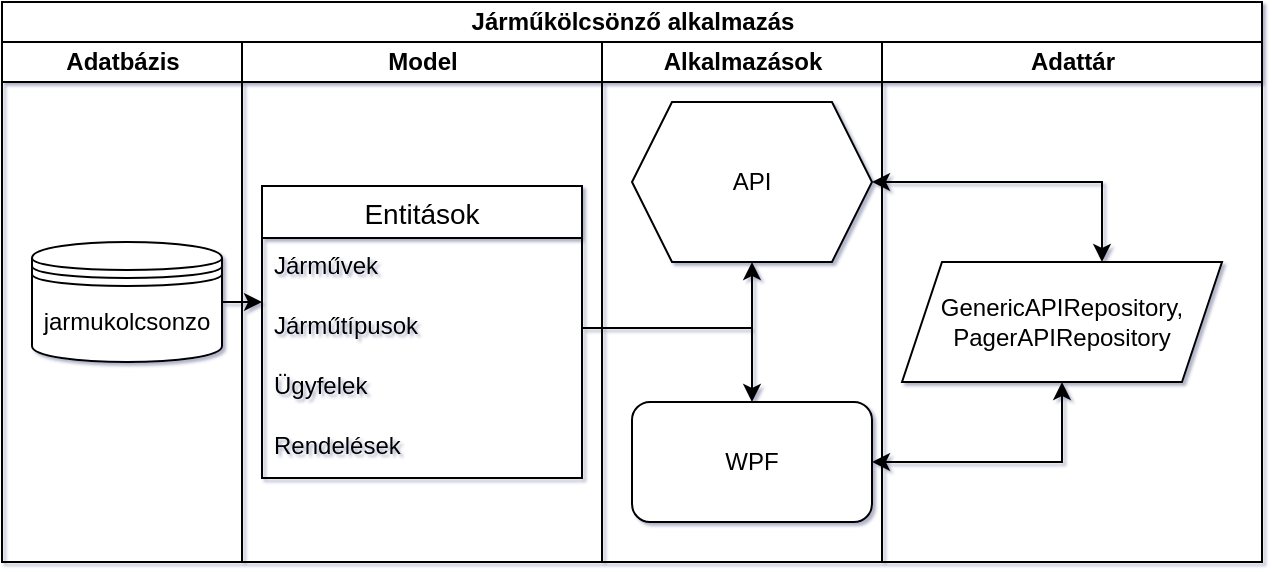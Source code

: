 <mxfile version="20.8.20" type="device"><diagram name="1 oldal" id="AJOT0VAI-AvQM6oFEjhn"><mxGraphModel dx="925" dy="3408" grid="1" gridSize="10" guides="1" tooltips="1" connect="1" arrows="1" fold="1" page="1" pageScale="1" pageWidth="827" pageHeight="583" background="none" math="0" shadow="1"><root><mxCell id="0"/><mxCell id="1" parent="0"/><mxCell id="NZJP_2vwE1HcUL2nS-dc-12" value="Járműkölcsönző alkalmazás" style="swimlane;childLayout=stackLayout;resizeParent=1;resizeParentMax=0;startSize=20;html=1;" vertex="1" parent="1"><mxGeometry x="10" y="-2900" width="630" height="280" as="geometry"><mxRectangle x="180" y="-1160" width="200" height="30" as="alternateBounds"/></mxGeometry></mxCell><mxCell id="NZJP_2vwE1HcUL2nS-dc-13" value="Adatbázis" style="swimlane;startSize=20;html=1;" vertex="1" parent="NZJP_2vwE1HcUL2nS-dc-12"><mxGeometry y="20" width="120" height="260" as="geometry"/></mxCell><mxCell id="NZJP_2vwE1HcUL2nS-dc-16" value="jarmukolcsonzo" style="shape=datastore;whiteSpace=wrap;html=1;" vertex="1" parent="NZJP_2vwE1HcUL2nS-dc-13"><mxGeometry x="15" y="100" width="95" height="60" as="geometry"/></mxCell><mxCell id="NZJP_2vwE1HcUL2nS-dc-14" value="Model" style="swimlane;startSize=20;html=1;" vertex="1" parent="NZJP_2vwE1HcUL2nS-dc-12"><mxGeometry x="120" y="20" width="180" height="260" as="geometry"/></mxCell><mxCell id="NZJP_2vwE1HcUL2nS-dc-40" value="Entitások" style="swimlane;fontStyle=0;childLayout=stackLayout;horizontal=1;startSize=26;horizontalStack=0;resizeParent=1;resizeParentMax=0;resizeLast=0;collapsible=1;marginBottom=0;align=center;fontSize=14;" vertex="1" parent="NZJP_2vwE1HcUL2nS-dc-14"><mxGeometry x="10.0" y="72" width="160" height="146" as="geometry"/></mxCell><mxCell id="NZJP_2vwE1HcUL2nS-dc-41" value="Járművek" style="text;strokeColor=none;fillColor=none;spacingLeft=4;spacingRight=4;overflow=hidden;rotatable=0;points=[[0,0.5],[1,0.5]];portConstraint=eastwest;fontSize=12;" vertex="1" parent="NZJP_2vwE1HcUL2nS-dc-40"><mxGeometry y="26" width="160" height="30" as="geometry"/></mxCell><mxCell id="NZJP_2vwE1HcUL2nS-dc-42" value="Járműtípusok" style="text;strokeColor=none;fillColor=none;spacingLeft=4;spacingRight=4;overflow=hidden;rotatable=0;points=[[0,0.5],[1,0.5]];portConstraint=eastwest;fontSize=12;" vertex="1" parent="NZJP_2vwE1HcUL2nS-dc-40"><mxGeometry y="56" width="160" height="30" as="geometry"/></mxCell><mxCell id="NZJP_2vwE1HcUL2nS-dc-43" value="Ügyfelek" style="text;strokeColor=none;fillColor=none;spacingLeft=4;spacingRight=4;overflow=hidden;rotatable=0;points=[[0,0.5],[1,0.5]];portConstraint=eastwest;fontSize=12;" vertex="1" parent="NZJP_2vwE1HcUL2nS-dc-40"><mxGeometry y="86" width="160" height="30" as="geometry"/></mxCell><mxCell id="NZJP_2vwE1HcUL2nS-dc-44" value="Rendelések" style="text;strokeColor=none;fillColor=none;spacingLeft=4;spacingRight=4;overflow=hidden;rotatable=0;points=[[0,0.5],[1,0.5]];portConstraint=eastwest;fontSize=12;" vertex="1" parent="NZJP_2vwE1HcUL2nS-dc-40"><mxGeometry y="116" width="160" height="30" as="geometry"/></mxCell><mxCell id="NZJP_2vwE1HcUL2nS-dc-15" value="Alkalmazások" style="swimlane;startSize=20;html=1;" vertex="1" parent="NZJP_2vwE1HcUL2nS-dc-12"><mxGeometry x="300" y="20" width="140" height="260" as="geometry"/></mxCell><mxCell id="NZJP_2vwE1HcUL2nS-dc-49" value="API" style="shape=hexagon;perimeter=hexagonPerimeter2;whiteSpace=wrap;html=1;fixedSize=1;" vertex="1" parent="NZJP_2vwE1HcUL2nS-dc-15"><mxGeometry x="15.0" y="30" width="120" height="80" as="geometry"/></mxCell><mxCell id="NZJP_2vwE1HcUL2nS-dc-51" value="WPF" style="rounded=1;whiteSpace=wrap;html=1;" vertex="1" parent="NZJP_2vwE1HcUL2nS-dc-15"><mxGeometry x="15.0" y="180" width="120" height="60" as="geometry"/></mxCell><mxCell id="NZJP_2vwE1HcUL2nS-dc-17" value="Adattár" style="swimlane;startSize=20;html=1;" vertex="1" parent="NZJP_2vwE1HcUL2nS-dc-12"><mxGeometry x="440" y="20" width="190" height="260" as="geometry"/></mxCell><mxCell id="NZJP_2vwE1HcUL2nS-dc-50" value="GenericAPIRepository,&lt;br&gt;PagerAPIRepository" style="shape=parallelogram;perimeter=parallelogramPerimeter;whiteSpace=wrap;html=1;fixedSize=1;" vertex="1" parent="NZJP_2vwE1HcUL2nS-dc-17"><mxGeometry x="10" y="110" width="160" height="60" as="geometry"/></mxCell><mxCell id="NZJP_2vwE1HcUL2nS-dc-45" value="" style="edgeStyle=orthogonalEdgeStyle;rounded=0;orthogonalLoop=1;jettySize=auto;html=1;" edge="1" parent="NZJP_2vwE1HcUL2nS-dc-12" source="NZJP_2vwE1HcUL2nS-dc-16"><mxGeometry relative="1" as="geometry"><mxPoint x="130.0" y="150" as="targetPoint"/></mxGeometry></mxCell><mxCell id="NZJP_2vwE1HcUL2nS-dc-52" value="" style="edgeStyle=orthogonalEdgeStyle;rounded=0;orthogonalLoop=1;jettySize=auto;html=1;" edge="1" parent="NZJP_2vwE1HcUL2nS-dc-12" source="NZJP_2vwE1HcUL2nS-dc-42" target="NZJP_2vwE1HcUL2nS-dc-51"><mxGeometry relative="1" as="geometry"/></mxCell><mxCell id="NZJP_2vwE1HcUL2nS-dc-53" style="edgeStyle=orthogonalEdgeStyle;rounded=0;orthogonalLoop=1;jettySize=auto;html=1;" edge="1" parent="NZJP_2vwE1HcUL2nS-dc-12" source="NZJP_2vwE1HcUL2nS-dc-42" target="NZJP_2vwE1HcUL2nS-dc-49"><mxGeometry relative="1" as="geometry"/></mxCell><mxCell id="NZJP_2vwE1HcUL2nS-dc-54" style="edgeStyle=orthogonalEdgeStyle;rounded=0;orthogonalLoop=1;jettySize=auto;html=1;entryX=0.5;entryY=1;entryDx=0;entryDy=0;startArrow=classic;startFill=1;" edge="1" parent="NZJP_2vwE1HcUL2nS-dc-12" source="NZJP_2vwE1HcUL2nS-dc-51" target="NZJP_2vwE1HcUL2nS-dc-50"><mxGeometry relative="1" as="geometry"/></mxCell><mxCell id="NZJP_2vwE1HcUL2nS-dc-56" style="edgeStyle=orthogonalEdgeStyle;rounded=0;orthogonalLoop=1;jettySize=auto;html=1;entryX=1;entryY=0.5;entryDx=0;entryDy=0;exitX=0.625;exitY=0;exitDx=0;exitDy=0;exitPerimeter=0;endArrow=classic;endFill=1;shadow=0;strokeColor=default;startArrow=classic;startFill=1;" edge="1" parent="NZJP_2vwE1HcUL2nS-dc-12" source="NZJP_2vwE1HcUL2nS-dc-50" target="NZJP_2vwE1HcUL2nS-dc-49"><mxGeometry relative="1" as="geometry"><mxPoint x="470" y="90" as="targetPoint"/></mxGeometry></mxCell></root></mxGraphModel></diagram></mxfile>
